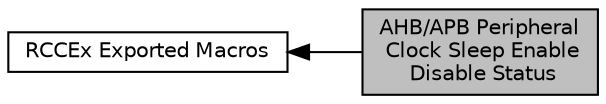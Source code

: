 digraph "AHB/APB Peripheral Clock Sleep Enable Disable Status"
{
  edge [fontname="Helvetica",fontsize="10",labelfontname="Helvetica",labelfontsize="10"];
  node [fontname="Helvetica",fontsize="10",shape=record];
  rankdir=LR;
  Node1 [label="RCCEx Exported Macros",height=0.2,width=0.4,color="black", fillcolor="white", style="filled",URL="$group___r_c_c_ex___exported___macros.html"];
  Node0 [label="AHB/APB Peripheral\l Clock Sleep Enable\l Disable Status",height=0.2,width=0.4,color="black", fillcolor="grey75", style="filled", fontcolor="black"];
  Node1->Node0 [shape=plaintext, dir="back", style="solid"];
}
